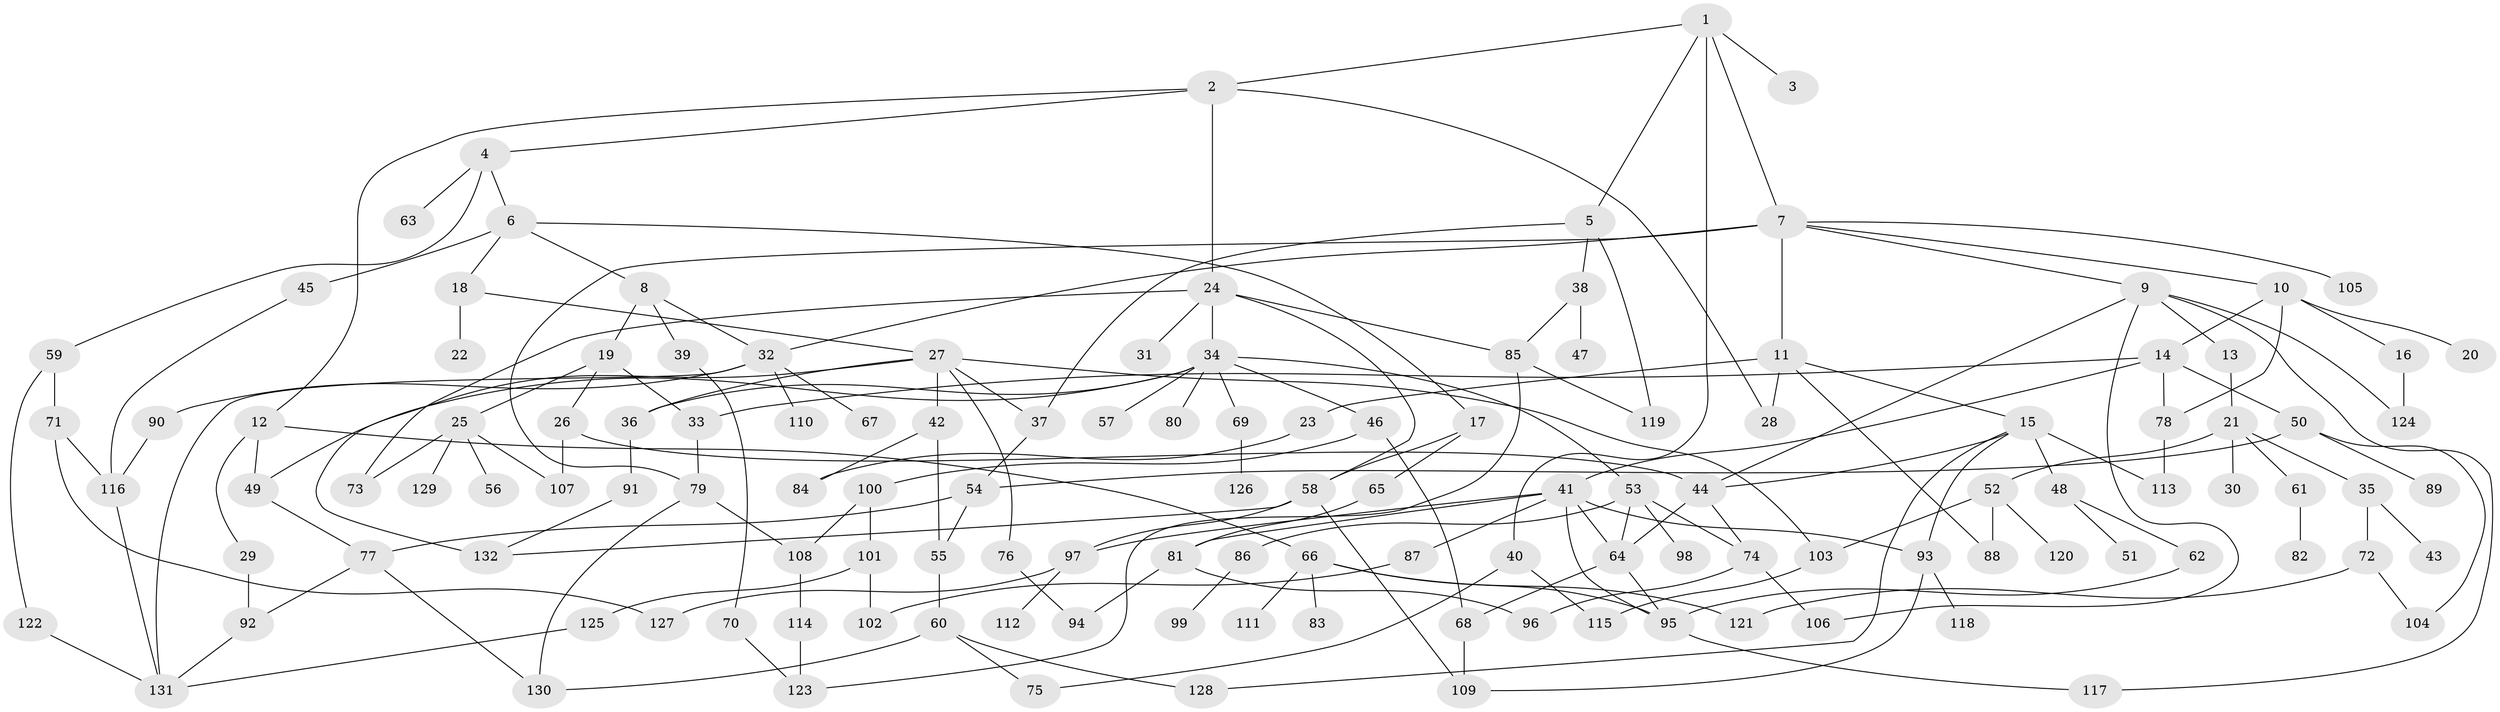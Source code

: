 // coarse degree distribution, {4: 0.10638297872340426, 5: 0.1702127659574468, 3: 0.24468085106382978, 6: 0.05319148936170213, 2: 0.26595744680851063, 1: 0.13829787234042554, 7: 0.02127659574468085}
// Generated by graph-tools (version 1.1) at 2025/49/03/04/25 22:49:11]
// undirected, 132 vertices, 191 edges
graph export_dot {
  node [color=gray90,style=filled];
  1;
  2;
  3;
  4;
  5;
  6;
  7;
  8;
  9;
  10;
  11;
  12;
  13;
  14;
  15;
  16;
  17;
  18;
  19;
  20;
  21;
  22;
  23;
  24;
  25;
  26;
  27;
  28;
  29;
  30;
  31;
  32;
  33;
  34;
  35;
  36;
  37;
  38;
  39;
  40;
  41;
  42;
  43;
  44;
  45;
  46;
  47;
  48;
  49;
  50;
  51;
  52;
  53;
  54;
  55;
  56;
  57;
  58;
  59;
  60;
  61;
  62;
  63;
  64;
  65;
  66;
  67;
  68;
  69;
  70;
  71;
  72;
  73;
  74;
  75;
  76;
  77;
  78;
  79;
  80;
  81;
  82;
  83;
  84;
  85;
  86;
  87;
  88;
  89;
  90;
  91;
  92;
  93;
  94;
  95;
  96;
  97;
  98;
  99;
  100;
  101;
  102;
  103;
  104;
  105;
  106;
  107;
  108;
  109;
  110;
  111;
  112;
  113;
  114;
  115;
  116;
  117;
  118;
  119;
  120;
  121;
  122;
  123;
  124;
  125;
  126;
  127;
  128;
  129;
  130;
  131;
  132;
  1 -- 2;
  1 -- 3;
  1 -- 5;
  1 -- 7;
  1 -- 40;
  2 -- 4;
  2 -- 12;
  2 -- 24;
  2 -- 28;
  4 -- 6;
  4 -- 59;
  4 -- 63;
  5 -- 38;
  5 -- 119;
  5 -- 37;
  6 -- 8;
  6 -- 17;
  6 -- 18;
  6 -- 45;
  7 -- 9;
  7 -- 10;
  7 -- 11;
  7 -- 32;
  7 -- 105;
  7 -- 79;
  8 -- 19;
  8 -- 39;
  8 -- 32;
  9 -- 13;
  9 -- 44;
  9 -- 106;
  9 -- 117;
  9 -- 124;
  10 -- 14;
  10 -- 16;
  10 -- 20;
  10 -- 78;
  11 -- 15;
  11 -- 23;
  11 -- 88;
  11 -- 28;
  12 -- 29;
  12 -- 49;
  12 -- 66;
  13 -- 21;
  14 -- 41;
  14 -- 50;
  14 -- 78;
  14 -- 33;
  15 -- 48;
  15 -- 113;
  15 -- 128;
  15 -- 44;
  15 -- 93;
  16 -- 124;
  17 -- 65;
  17 -- 58;
  18 -- 22;
  18 -- 27;
  19 -- 25;
  19 -- 26;
  19 -- 33;
  21 -- 30;
  21 -- 35;
  21 -- 52;
  21 -- 61;
  23 -- 84;
  24 -- 31;
  24 -- 34;
  24 -- 58;
  24 -- 85;
  24 -- 73;
  25 -- 56;
  25 -- 73;
  25 -- 107;
  25 -- 129;
  26 -- 107;
  26 -- 44;
  27 -- 37;
  27 -- 42;
  27 -- 76;
  27 -- 36;
  27 -- 103;
  27 -- 132;
  29 -- 92;
  32 -- 67;
  32 -- 90;
  32 -- 110;
  32 -- 131;
  33 -- 79;
  34 -- 36;
  34 -- 46;
  34 -- 53;
  34 -- 57;
  34 -- 69;
  34 -- 80;
  34 -- 49;
  35 -- 43;
  35 -- 72;
  36 -- 91;
  37 -- 54;
  38 -- 47;
  38 -- 85;
  39 -- 70;
  40 -- 115;
  40 -- 75;
  41 -- 64;
  41 -- 81;
  41 -- 87;
  41 -- 93;
  41 -- 95;
  41 -- 97;
  42 -- 84;
  42 -- 55;
  44 -- 74;
  44 -- 64;
  45 -- 116;
  46 -- 68;
  46 -- 100;
  48 -- 51;
  48 -- 62;
  49 -- 77;
  50 -- 54;
  50 -- 89;
  50 -- 104;
  52 -- 103;
  52 -- 120;
  52 -- 88;
  53 -- 86;
  53 -- 98;
  53 -- 74;
  53 -- 64;
  54 -- 55;
  54 -- 77;
  55 -- 60;
  58 -- 97;
  58 -- 109;
  58 -- 132;
  59 -- 71;
  59 -- 122;
  60 -- 75;
  60 -- 130;
  60 -- 128;
  61 -- 82;
  62 -- 95;
  64 -- 95;
  64 -- 68;
  65 -- 81;
  66 -- 83;
  66 -- 111;
  66 -- 121;
  66 -- 95;
  68 -- 109;
  69 -- 126;
  70 -- 123;
  71 -- 116;
  71 -- 127;
  72 -- 121;
  72 -- 104;
  74 -- 96;
  74 -- 106;
  76 -- 94;
  77 -- 130;
  77 -- 92;
  78 -- 113;
  79 -- 108;
  79 -- 130;
  81 -- 96;
  81 -- 94;
  85 -- 123;
  85 -- 119;
  86 -- 99;
  87 -- 102;
  90 -- 116;
  91 -- 132;
  92 -- 131;
  93 -- 118;
  93 -- 109;
  95 -- 117;
  97 -- 112;
  97 -- 127;
  100 -- 101;
  100 -- 108;
  101 -- 125;
  101 -- 102;
  103 -- 115;
  108 -- 114;
  114 -- 123;
  116 -- 131;
  122 -- 131;
  125 -- 131;
}
